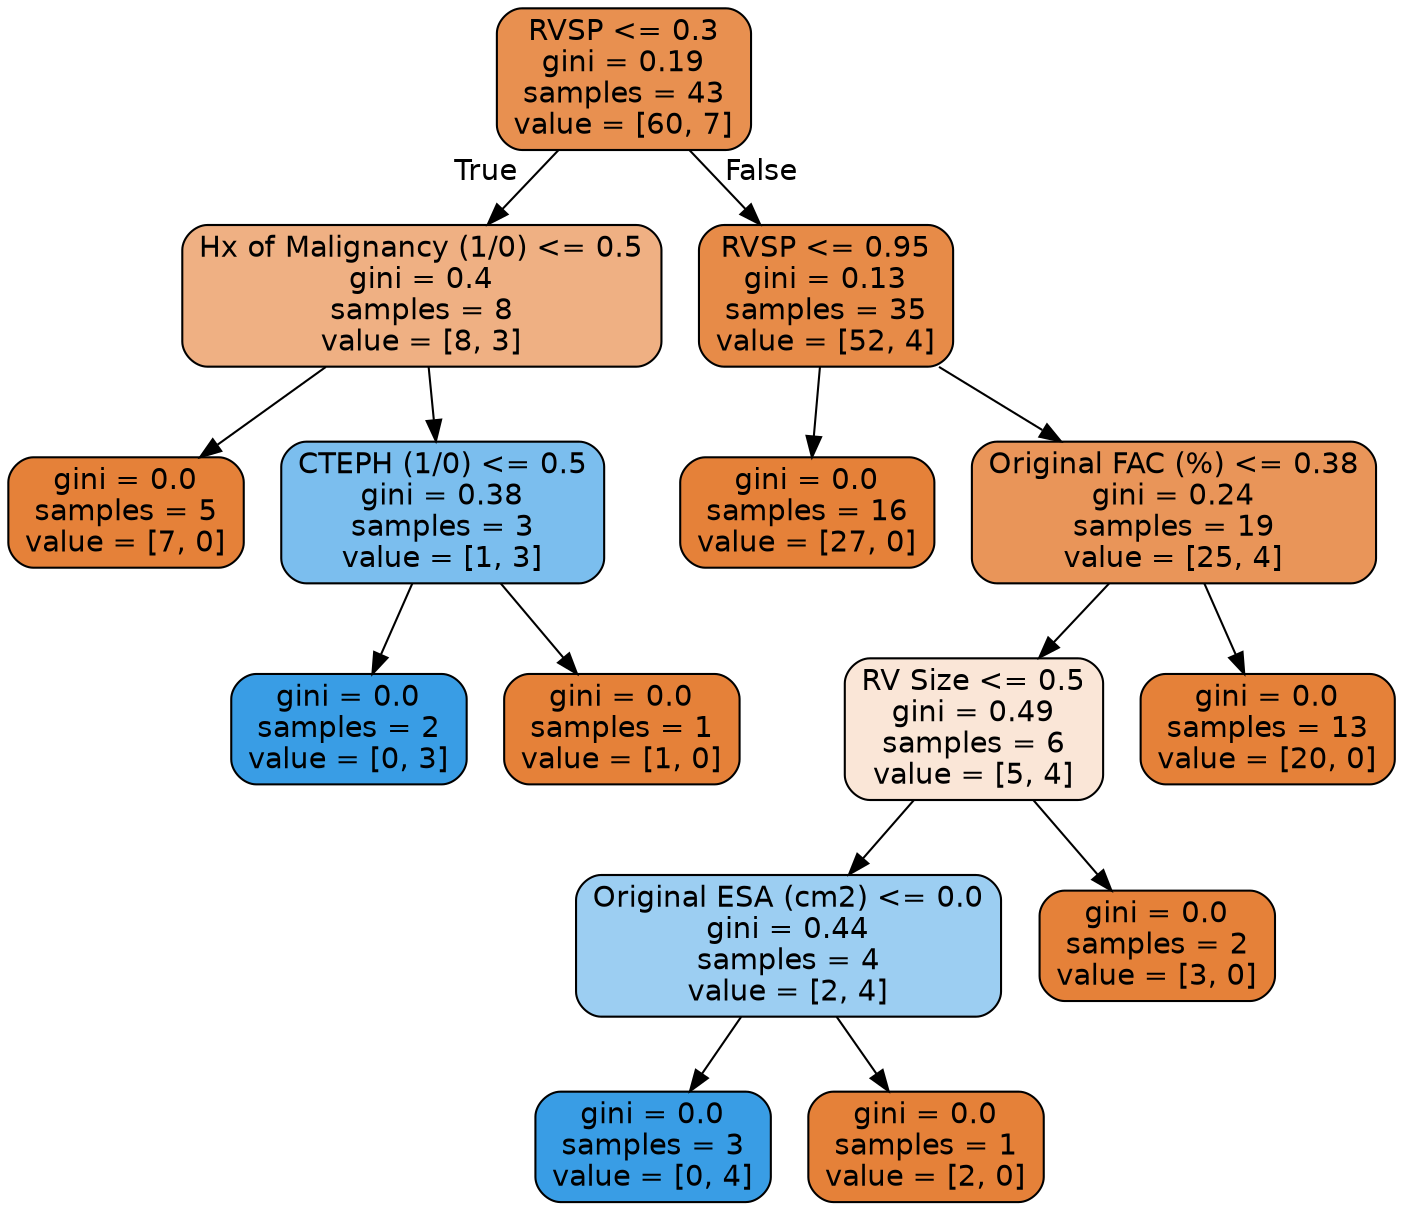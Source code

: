 digraph Tree {
node [shape=box, style="filled, rounded", color="black", fontname=helvetica] ;
edge [fontname=helvetica] ;
0 [label="RVSP <= 0.3\ngini = 0.19\nsamples = 43\nvalue = [60, 7]", fillcolor="#e89050"] ;
1 [label="Hx of Malignancy (1/0) <= 0.5\ngini = 0.4\nsamples = 8\nvalue = [8, 3]", fillcolor="#efb083"] ;
0 -> 1 [labeldistance=2.5, labelangle=45, headlabel="True"] ;
2 [label="gini = 0.0\nsamples = 5\nvalue = [7, 0]", fillcolor="#e58139"] ;
1 -> 2 ;
3 [label="CTEPH (1/0) <= 0.5\ngini = 0.38\nsamples = 3\nvalue = [1, 3]", fillcolor="#7bbeee"] ;
1 -> 3 ;
4 [label="gini = 0.0\nsamples = 2\nvalue = [0, 3]", fillcolor="#399de5"] ;
3 -> 4 ;
5 [label="gini = 0.0\nsamples = 1\nvalue = [1, 0]", fillcolor="#e58139"] ;
3 -> 5 ;
6 [label="RVSP <= 0.95\ngini = 0.13\nsamples = 35\nvalue = [52, 4]", fillcolor="#e78b48"] ;
0 -> 6 [labeldistance=2.5, labelangle=-45, headlabel="False"] ;
7 [label="gini = 0.0\nsamples = 16\nvalue = [27, 0]", fillcolor="#e58139"] ;
6 -> 7 ;
8 [label="Original FAC (%) <= 0.38\ngini = 0.24\nsamples = 19\nvalue = [25, 4]", fillcolor="#e99559"] ;
6 -> 8 ;
9 [label="RV Size <= 0.5\ngini = 0.49\nsamples = 6\nvalue = [5, 4]", fillcolor="#fae6d7"] ;
8 -> 9 ;
10 [label="Original ESA (cm2) <= 0.0\ngini = 0.44\nsamples = 4\nvalue = [2, 4]", fillcolor="#9ccef2"] ;
9 -> 10 ;
11 [label="gini = 0.0\nsamples = 3\nvalue = [0, 4]", fillcolor="#399de5"] ;
10 -> 11 ;
12 [label="gini = 0.0\nsamples = 1\nvalue = [2, 0]", fillcolor="#e58139"] ;
10 -> 12 ;
13 [label="gini = 0.0\nsamples = 2\nvalue = [3, 0]", fillcolor="#e58139"] ;
9 -> 13 ;
14 [label="gini = 0.0\nsamples = 13\nvalue = [20, 0]", fillcolor="#e58139"] ;
8 -> 14 ;
}